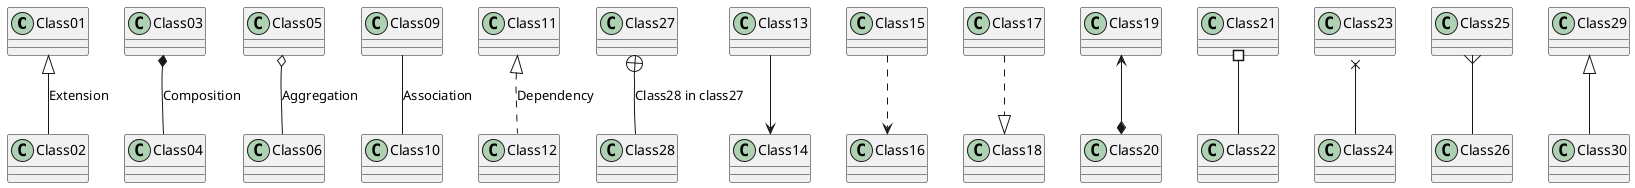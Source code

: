 @startuml
Class01 <|-- Class02 : Extension
Class03 *--Class04 : Composition
Class05 o-- Class06 : Aggregation
Class09 -- Class10 : Association
Class11 <|.. Class12 : Dependency
Class27 +-- Class28 : Class28 in class27

Class13 --> Class14
Class15 ..> Class16
Class17 ..|> Class18
Class19 <--* Class20

Class21 #-- Class22
Class23 x-- Class24
Class25 }-- Class26
Class29 ^-- Class30
@enduml